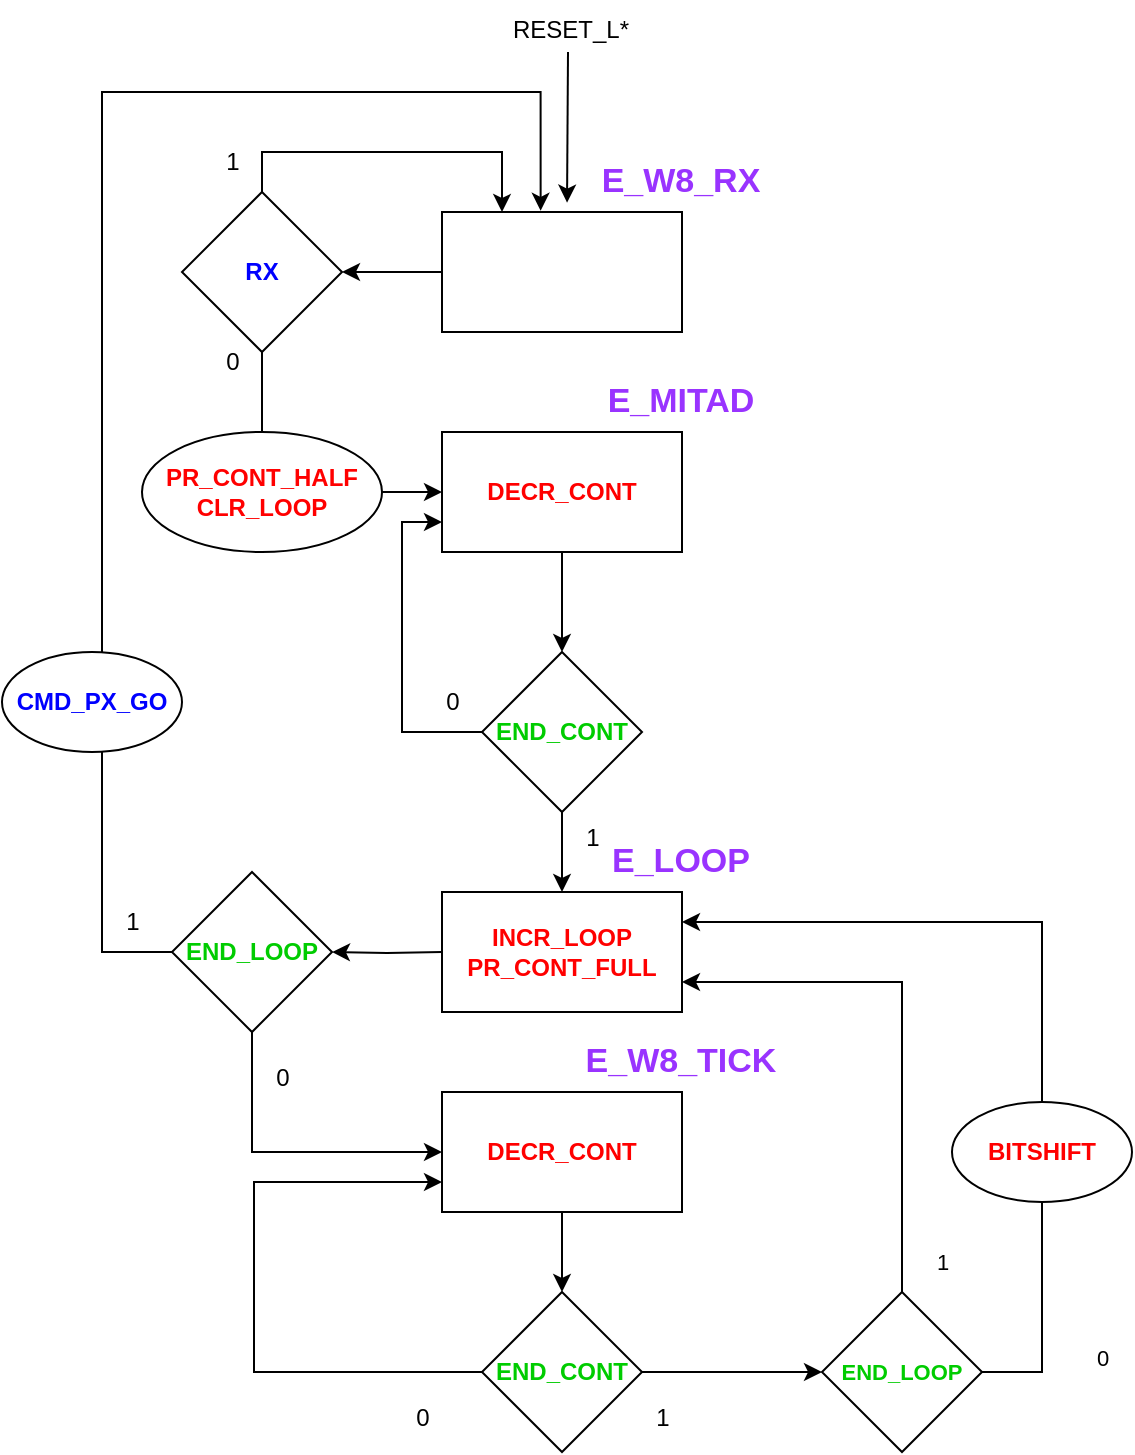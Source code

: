 <mxfile version="22.1.21" type="device">
  <diagram name="Página-1" id="4Sf7SvA4lHEcUsebIqKW">
    <mxGraphModel dx="1886" dy="900" grid="1" gridSize="10" guides="1" tooltips="1" connect="1" arrows="1" fold="1" page="1" pageScale="1" pageWidth="827" pageHeight="1169" math="0" shadow="0">
      <root>
        <mxCell id="0" />
        <mxCell id="1" parent="0" />
        <mxCell id="j6klkLQYV-LLXTHT6G_R-7" style="edgeStyle=orthogonalEdgeStyle;rounded=0;orthogonalLoop=1;jettySize=auto;html=1;entryX=1;entryY=0.5;entryDx=0;entryDy=0;" parent="1" source="j6klkLQYV-LLXTHT6G_R-1" target="j6klkLQYV-LLXTHT6G_R-2" edge="1">
          <mxGeometry relative="1" as="geometry" />
        </mxCell>
        <mxCell id="j6klkLQYV-LLXTHT6G_R-1" value="" style="rounded=0;whiteSpace=wrap;html=1;" parent="1" vertex="1">
          <mxGeometry x="330" y="200" width="120" height="60" as="geometry" />
        </mxCell>
        <mxCell id="j6klkLQYV-LLXTHT6G_R-8" style="edgeStyle=orthogonalEdgeStyle;rounded=0;orthogonalLoop=1;jettySize=auto;html=1;entryX=0.25;entryY=0;entryDx=0;entryDy=0;" parent="1" source="j6klkLQYV-LLXTHT6G_R-2" target="j6klkLQYV-LLXTHT6G_R-1" edge="1">
          <mxGeometry relative="1" as="geometry">
            <Array as="points">
              <mxPoint x="240" y="170" />
              <mxPoint x="360" y="170" />
            </Array>
          </mxGeometry>
        </mxCell>
        <mxCell id="j6klkLQYV-LLXTHT6G_R-11" style="edgeStyle=orthogonalEdgeStyle;rounded=0;orthogonalLoop=1;jettySize=auto;html=1;endArrow=none;endFill=0;" parent="1" source="j6klkLQYV-LLXTHT6G_R-2" target="j6klkLQYV-LLXTHT6G_R-10" edge="1">
          <mxGeometry relative="1" as="geometry" />
        </mxCell>
        <mxCell id="j6klkLQYV-LLXTHT6G_R-2" value="RX" style="rhombus;whiteSpace=wrap;html=1;fontColor=#0000FF;fontStyle=1" parent="1" vertex="1">
          <mxGeometry x="200" y="190" width="80" height="80" as="geometry" />
        </mxCell>
        <mxCell id="j6klkLQYV-LLXTHT6G_R-18" style="edgeStyle=orthogonalEdgeStyle;rounded=0;orthogonalLoop=1;jettySize=auto;html=1;entryX=0.5;entryY=0;entryDx=0;entryDy=0;" parent="1" source="j6klkLQYV-LLXTHT6G_R-6" target="j6klkLQYV-LLXTHT6G_R-17" edge="1">
          <mxGeometry relative="1" as="geometry" />
        </mxCell>
        <mxCell id="j6klkLQYV-LLXTHT6G_R-6" value="&lt;font color=&quot;#ff0000&quot;&gt;DECR_CONT&lt;/font&gt;" style="rounded=0;whiteSpace=wrap;html=1;fontStyle=1" parent="1" vertex="1">
          <mxGeometry x="330" y="310" width="120" height="60" as="geometry" />
        </mxCell>
        <mxCell id="j6klkLQYV-LLXTHT6G_R-12" style="edgeStyle=orthogonalEdgeStyle;rounded=0;orthogonalLoop=1;jettySize=auto;html=1;entryX=0;entryY=0.5;entryDx=0;entryDy=0;" parent="1" source="j6klkLQYV-LLXTHT6G_R-10" target="j6klkLQYV-LLXTHT6G_R-6" edge="1">
          <mxGeometry relative="1" as="geometry" />
        </mxCell>
        <mxCell id="j6klkLQYV-LLXTHT6G_R-10" value="&lt;font color=&quot;#ff0000&quot;&gt;&lt;b&gt;PR_CONT_HALF&lt;br&gt;CLR_LOOP&lt;/b&gt;&lt;/font&gt;" style="ellipse;whiteSpace=wrap;html=1;" parent="1" vertex="1">
          <mxGeometry x="180" y="310" width="120" height="60" as="geometry" />
        </mxCell>
        <mxCell id="j6klkLQYV-LLXTHT6G_R-13" value="0" style="text;html=1;align=center;verticalAlign=middle;resizable=0;points=[];autosize=1;strokeColor=none;fillColor=none;" parent="1" vertex="1">
          <mxGeometry x="210" y="260" width="30" height="30" as="geometry" />
        </mxCell>
        <mxCell id="j6klkLQYV-LLXTHT6G_R-14" value="1" style="text;html=1;align=center;verticalAlign=middle;resizable=0;points=[];autosize=1;strokeColor=none;fillColor=none;" parent="1" vertex="1">
          <mxGeometry x="210" y="160" width="30" height="30" as="geometry" />
        </mxCell>
        <mxCell id="j6klkLQYV-LLXTHT6G_R-15" value="E_MITAD" style="text;html=1;align=center;verticalAlign=middle;resizable=0;points=[];autosize=1;strokeColor=none;fillColor=none;fontColor=#9933FF;fontStyle=1;fontSize=17;" parent="1" vertex="1">
          <mxGeometry x="399" y="280" width="100" height="30" as="geometry" />
        </mxCell>
        <mxCell id="j6klkLQYV-LLXTHT6G_R-16" value="E_W8_RX" style="text;html=1;align=center;verticalAlign=middle;resizable=0;points=[];autosize=1;strokeColor=none;fillColor=none;fontColor=#9933FF;fontStyle=1;fontSize=17;" parent="1" vertex="1">
          <mxGeometry x="399" y="170" width="100" height="30" as="geometry" />
        </mxCell>
        <mxCell id="j6klkLQYV-LLXTHT6G_R-19" style="edgeStyle=orthogonalEdgeStyle;rounded=0;orthogonalLoop=1;jettySize=auto;html=1;entryX=0;entryY=0.75;entryDx=0;entryDy=0;" parent="1" source="j6klkLQYV-LLXTHT6G_R-17" target="j6klkLQYV-LLXTHT6G_R-6" edge="1">
          <mxGeometry relative="1" as="geometry">
            <Array as="points">
              <mxPoint x="310" y="460" />
              <mxPoint x="310" y="355" />
            </Array>
          </mxGeometry>
        </mxCell>
        <mxCell id="j6klkLQYV-LLXTHT6G_R-21" style="edgeStyle=orthogonalEdgeStyle;rounded=0;orthogonalLoop=1;jettySize=auto;html=1;entryX=0.5;entryY=0;entryDx=0;entryDy=0;" parent="1" source="j6klkLQYV-LLXTHT6G_R-17" target="j6klkLQYV-LLXTHT6G_R-20" edge="1">
          <mxGeometry relative="1" as="geometry" />
        </mxCell>
        <mxCell id="j6klkLQYV-LLXTHT6G_R-17" value="END_CONT" style="rhombus;whiteSpace=wrap;html=1;labelBackgroundColor=none;fontColor=#00CC00;fontStyle=1" parent="1" vertex="1">
          <mxGeometry x="350" y="420" width="80" height="80" as="geometry" />
        </mxCell>
        <mxCell id="j6klkLQYV-LLXTHT6G_R-20" value="INCR_LOOP&lt;br&gt;PR_CONT_FULL" style="whiteSpace=wrap;html=1;fontColor=#FF0000;fontStyle=1" parent="1" vertex="1">
          <mxGeometry x="330" y="540" width="120" height="60" as="geometry" />
        </mxCell>
        <mxCell id="j6klkLQYV-LLXTHT6G_R-22" value="0" style="text;html=1;align=center;verticalAlign=middle;resizable=0;points=[];autosize=1;strokeColor=none;fillColor=none;" parent="1" vertex="1">
          <mxGeometry x="320" y="430" width="30" height="30" as="geometry" />
        </mxCell>
        <mxCell id="j6klkLQYV-LLXTHT6G_R-23" value="1" style="text;html=1;align=center;verticalAlign=middle;resizable=0;points=[];autosize=1;strokeColor=none;fillColor=none;" parent="1" vertex="1">
          <mxGeometry x="390" y="498" width="30" height="30" as="geometry" />
        </mxCell>
        <mxCell id="j6klkLQYV-LLXTHT6G_R-24" value="E_LOOP" style="text;html=1;align=center;verticalAlign=middle;resizable=0;points=[];autosize=1;strokeColor=none;fillColor=none;fontColor=#9933FF;fontStyle=1;fontSize=17;" parent="1" vertex="1">
          <mxGeometry x="404" y="510" width="90" height="30" as="geometry" />
        </mxCell>
        <mxCell id="j6klkLQYV-LLXTHT6G_R-25" value="" style="edgeStyle=none;orthogonalLoop=1;jettySize=auto;html=1;rounded=0;entryX=0.521;entryY=-0.078;entryDx=0;entryDy=0;entryPerimeter=0;" parent="1" target="j6klkLQYV-LLXTHT6G_R-1" edge="1">
          <mxGeometry width="100" relative="1" as="geometry">
            <mxPoint x="393" y="120" as="sourcePoint" />
            <mxPoint x="500" y="120" as="targetPoint" />
            <Array as="points" />
          </mxGeometry>
        </mxCell>
        <mxCell id="j6klkLQYV-LLXTHT6G_R-26" value="RESET_L*" style="text;html=1;align=center;verticalAlign=middle;resizable=0;points=[];autosize=1;strokeColor=none;fillColor=none;" parent="1" vertex="1">
          <mxGeometry x="354" y="94" width="80" height="30" as="geometry" />
        </mxCell>
        <mxCell id="j6klkLQYV-LLXTHT6G_R-31" style="edgeStyle=orthogonalEdgeStyle;rounded=0;orthogonalLoop=1;jettySize=auto;html=1;entryX=1;entryY=0.5;entryDx=0;entryDy=0;" parent="1" target="j6klkLQYV-LLXTHT6G_R-33" edge="1">
          <mxGeometry relative="1" as="geometry">
            <mxPoint x="280" y="570" as="targetPoint" />
            <mxPoint x="330" y="570" as="sourcePoint" />
          </mxGeometry>
        </mxCell>
        <mxCell id="j6klkLQYV-LLXTHT6G_R-39" style="edgeStyle=orthogonalEdgeStyle;rounded=0;orthogonalLoop=1;jettySize=auto;html=1;entryX=0;entryY=0.5;entryDx=0;entryDy=0;" parent="1" source="j6klkLQYV-LLXTHT6G_R-33" target="j6klkLQYV-LLXTHT6G_R-38" edge="1">
          <mxGeometry relative="1" as="geometry">
            <Array as="points">
              <mxPoint x="235" y="670" />
            </Array>
          </mxGeometry>
        </mxCell>
        <mxCell id="j6klkLQYV-LLXTHT6G_R-33" value="END_LOOP" style="rhombus;whiteSpace=wrap;html=1;labelBackgroundColor=none;fontColor=#00CC00;fontStyle=1" parent="1" vertex="1">
          <mxGeometry x="195" y="530" width="80" height="80" as="geometry" />
        </mxCell>
        <mxCell id="j6klkLQYV-LLXTHT6G_R-35" style="edgeStyle=orthogonalEdgeStyle;rounded=0;orthogonalLoop=1;jettySize=auto;html=1;entryX=0.411;entryY=-0.01;entryDx=0;entryDy=0;entryPerimeter=0;" parent="1" source="j6klkLQYV-LLXTHT6G_R-33" target="j6klkLQYV-LLXTHT6G_R-1" edge="1">
          <mxGeometry relative="1" as="geometry">
            <Array as="points">
              <mxPoint x="160" y="570" />
              <mxPoint x="160" y="140" />
              <mxPoint x="379" y="140" />
            </Array>
          </mxGeometry>
        </mxCell>
        <mxCell id="j6klkLQYV-LLXTHT6G_R-34" value="CMD_PX_GO" style="ellipse;whiteSpace=wrap;html=1;fontColor=#0000FF;fontStyle=1" parent="1" vertex="1">
          <mxGeometry x="110" y="420" width="90" height="50" as="geometry" />
        </mxCell>
        <mxCell id="j6klkLQYV-LLXTHT6G_R-37" value="1" style="text;html=1;align=center;verticalAlign=middle;resizable=0;points=[];autosize=1;strokeColor=none;fillColor=none;" parent="1" vertex="1">
          <mxGeometry x="160" y="540" width="30" height="30" as="geometry" />
        </mxCell>
        <mxCell id="j6klkLQYV-LLXTHT6G_R-44" style="edgeStyle=orthogonalEdgeStyle;rounded=0;orthogonalLoop=1;jettySize=auto;html=1;" parent="1" source="j6klkLQYV-LLXTHT6G_R-38" target="j6klkLQYV-LLXTHT6G_R-41" edge="1">
          <mxGeometry relative="1" as="geometry" />
        </mxCell>
        <mxCell id="j6klkLQYV-LLXTHT6G_R-38" value="DECR_CONT" style="whiteSpace=wrap;html=1;fontColor=#FF0000;fontStyle=1" parent="1" vertex="1">
          <mxGeometry x="330" y="640" width="120" height="60" as="geometry" />
        </mxCell>
        <mxCell id="j6klkLQYV-LLXTHT6G_R-40" value="0" style="text;html=1;align=center;verticalAlign=middle;resizable=0;points=[];autosize=1;strokeColor=none;fillColor=none;" parent="1" vertex="1">
          <mxGeometry x="235" y="618" width="30" height="30" as="geometry" />
        </mxCell>
        <mxCell id="j6klkLQYV-LLXTHT6G_R-43" style="edgeStyle=orthogonalEdgeStyle;rounded=0;orthogonalLoop=1;jettySize=auto;html=1;entryX=0;entryY=0.75;entryDx=0;entryDy=0;" parent="1" source="j6klkLQYV-LLXTHT6G_R-41" target="j6klkLQYV-LLXTHT6G_R-38" edge="1">
          <mxGeometry relative="1" as="geometry">
            <Array as="points">
              <mxPoint x="236" y="780" />
              <mxPoint x="236" y="685" />
            </Array>
          </mxGeometry>
        </mxCell>
        <mxCell id="j6klkLQYV-LLXTHT6G_R-57" style="edgeStyle=orthogonalEdgeStyle;shape=connector;rounded=0;orthogonalLoop=1;jettySize=auto;html=1;labelBackgroundColor=default;strokeColor=default;align=center;verticalAlign=middle;fontFamily=Helvetica;fontSize=11;fontColor=default;endArrow=classic;" parent="1" source="j6klkLQYV-LLXTHT6G_R-41" target="j6klkLQYV-LLXTHT6G_R-52" edge="1">
          <mxGeometry relative="1" as="geometry" />
        </mxCell>
        <mxCell id="j6klkLQYV-LLXTHT6G_R-41" value="END_CONT" style="rhombus;whiteSpace=wrap;html=1;labelBackgroundColor=none;fontColor=#00CC00;fontStyle=1" parent="1" vertex="1">
          <mxGeometry x="350" y="740" width="80" height="80" as="geometry" />
        </mxCell>
        <mxCell id="j6klkLQYV-LLXTHT6G_R-42" value="E_W8_TICK" style="text;html=1;align=center;verticalAlign=middle;resizable=0;points=[];autosize=1;strokeColor=none;fillColor=none;fontColor=#9933FF;fontStyle=1;fontSize=17;" parent="1" vertex="1">
          <mxGeometry x="389" y="610" width="120" height="30" as="geometry" />
        </mxCell>
        <mxCell id="j6klkLQYV-LLXTHT6G_R-55" style="edgeStyle=orthogonalEdgeStyle;shape=connector;rounded=0;orthogonalLoop=1;jettySize=auto;html=1;entryX=1;entryY=0.75;entryDx=0;entryDy=0;labelBackgroundColor=default;strokeColor=default;align=center;verticalAlign=middle;fontFamily=Helvetica;fontSize=11;fontColor=default;endArrow=classic;" parent="1" source="j6klkLQYV-LLXTHT6G_R-52" target="j6klkLQYV-LLXTHT6G_R-20" edge="1">
          <mxGeometry relative="1" as="geometry">
            <Array as="points">
              <mxPoint x="560" y="585" />
            </Array>
          </mxGeometry>
        </mxCell>
        <mxCell id="j6klkLQYV-LLXTHT6G_R-56" style="edgeStyle=orthogonalEdgeStyle;shape=connector;rounded=0;orthogonalLoop=1;jettySize=auto;html=1;entryX=1;entryY=0.25;entryDx=0;entryDy=0;labelBackgroundColor=default;strokeColor=default;align=center;verticalAlign=middle;fontFamily=Helvetica;fontSize=11;fontColor=default;endArrow=classic;" parent="1" source="j6klkLQYV-LLXTHT6G_R-52" target="j6klkLQYV-LLXTHT6G_R-20" edge="1">
          <mxGeometry relative="1" as="geometry">
            <Array as="points">
              <mxPoint x="630" y="780" />
              <mxPoint x="630" y="555" />
            </Array>
          </mxGeometry>
        </mxCell>
        <mxCell id="j6klkLQYV-LLXTHT6G_R-52" value="END_LOOP" style="rhombus;whiteSpace=wrap;html=1;fontFamily=Helvetica;fontSize=11;fontColor=#00CC00;labelBackgroundColor=none;fontStyle=1" parent="1" vertex="1">
          <mxGeometry x="520" y="740" width="80" height="80" as="geometry" />
        </mxCell>
        <mxCell id="j6klkLQYV-LLXTHT6G_R-58" value="0" style="text;html=1;align=center;verticalAlign=middle;resizable=0;points=[];autosize=1;strokeColor=none;fillColor=none;fontSize=11;fontFamily=Helvetica;fontColor=default;" parent="1" vertex="1">
          <mxGeometry x="645" y="758" width="30" height="30" as="geometry" />
        </mxCell>
        <mxCell id="j6klkLQYV-LLXTHT6G_R-59" value="1" style="text;html=1;align=center;verticalAlign=middle;resizable=0;points=[];autosize=1;strokeColor=none;fillColor=none;fontSize=11;fontFamily=Helvetica;fontColor=default;" parent="1" vertex="1">
          <mxGeometry x="565" y="710" width="30" height="30" as="geometry" />
        </mxCell>
        <mxCell id="j6klkLQYV-LLXTHT6G_R-60" value="BITSHIFT" style="ellipse;whiteSpace=wrap;html=1;fontColor=#FF0000;fontStyle=1" parent="1" vertex="1">
          <mxGeometry x="585" y="645" width="90" height="50" as="geometry" />
        </mxCell>
        <mxCell id="69AzLVRRSVUxRjCdjmL3-1" value="0" style="text;html=1;align=center;verticalAlign=middle;resizable=0;points=[];autosize=1;strokeColor=none;fillColor=none;" parent="1" vertex="1">
          <mxGeometry x="305" y="788" width="30" height="30" as="geometry" />
        </mxCell>
        <mxCell id="69AzLVRRSVUxRjCdjmL3-3" value="1" style="text;html=1;align=center;verticalAlign=middle;resizable=0;points=[];autosize=1;strokeColor=none;fillColor=none;" parent="1" vertex="1">
          <mxGeometry x="425" y="788" width="30" height="30" as="geometry" />
        </mxCell>
      </root>
    </mxGraphModel>
  </diagram>
</mxfile>
